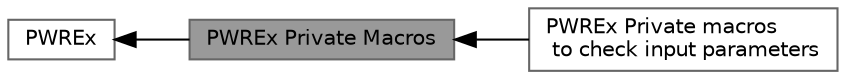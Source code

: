 digraph "PWREx Private Macros"
{
 // LATEX_PDF_SIZE
  bgcolor="transparent";
  edge [fontname=Helvetica,fontsize=10,labelfontname=Helvetica,labelfontsize=10];
  node [fontname=Helvetica,fontsize=10,shape=box,height=0.2,width=0.4];
  rankdir=LR;
  Node2 [id="Node000002",label="PWREx",height=0.2,width=0.4,color="grey40", fillcolor="white", style="filled",URL="$group__PWREx.html",tooltip="PWR HAL module driver."];
  Node3 [id="Node000003",label="PWREx Private macros\l to check input parameters",height=0.2,width=0.4,color="grey40", fillcolor="white", style="filled",URL="$group__PWREx__IS__PWR__Definitions.html",tooltip=" "];
  Node1 [id="Node000001",label="PWREx Private Macros",height=0.2,width=0.4,color="gray40", fillcolor="grey60", style="filled", fontcolor="black",tooltip=" "];
  Node2->Node1 [shape=plaintext, dir="back", style="solid"];
  Node1->Node3 [shape=plaintext, dir="back", style="solid"];
}
